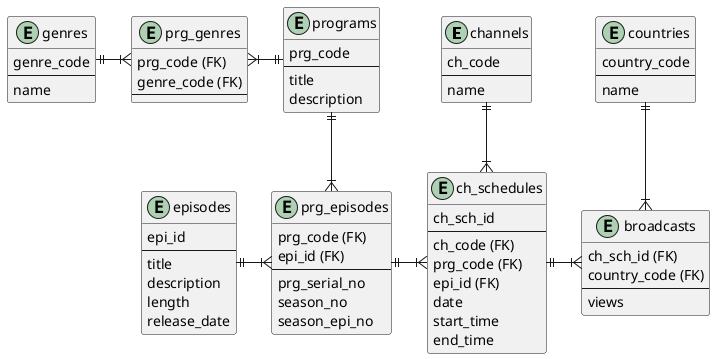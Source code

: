 @startuml

entity channels{ 
    ch_code 
    --
    name 
}

entity genres {
    genre_code  
    --
    name 
}

entity programs { 
    prg_code 
    --
    title 
    description
}

entity ch_schedules {
    ch_sch_id
    --
    ch_code (FK)
    prg_code (FK)
    epi_id (FK)
    date
    start_time
    end_time
}

entity episodes {
    epi_id 
    --
    title
    description
    length
    release_date 
}

entity prg_episodes {
    prg_code (FK)
    epi_id (FK)
    --
    prg_serial_no
    season_no 
    season_epi_no 
}

entity countries {
    country_code
    ----
    name
}

entity broadcasts {
    ch_sch_id (FK)
    country_code (FK)
    --
    views 
}

entity prg_genres {
    prg_code (FK)
    genre_code (FK)
    --
}

episodes ||-r-|{ prg_episodes
prg_episodes ||-r-|{ ch_schedules
ch_schedules ||-r-|{ broadcasts

genres ||-r-|{ prg_genres
prg_genres }|-r-|| programs

programs ||-d-|{ prg_episodes
channels ||-d-|{ ch_schedules
countries ||-d-|{ broadcasts

@enduml
